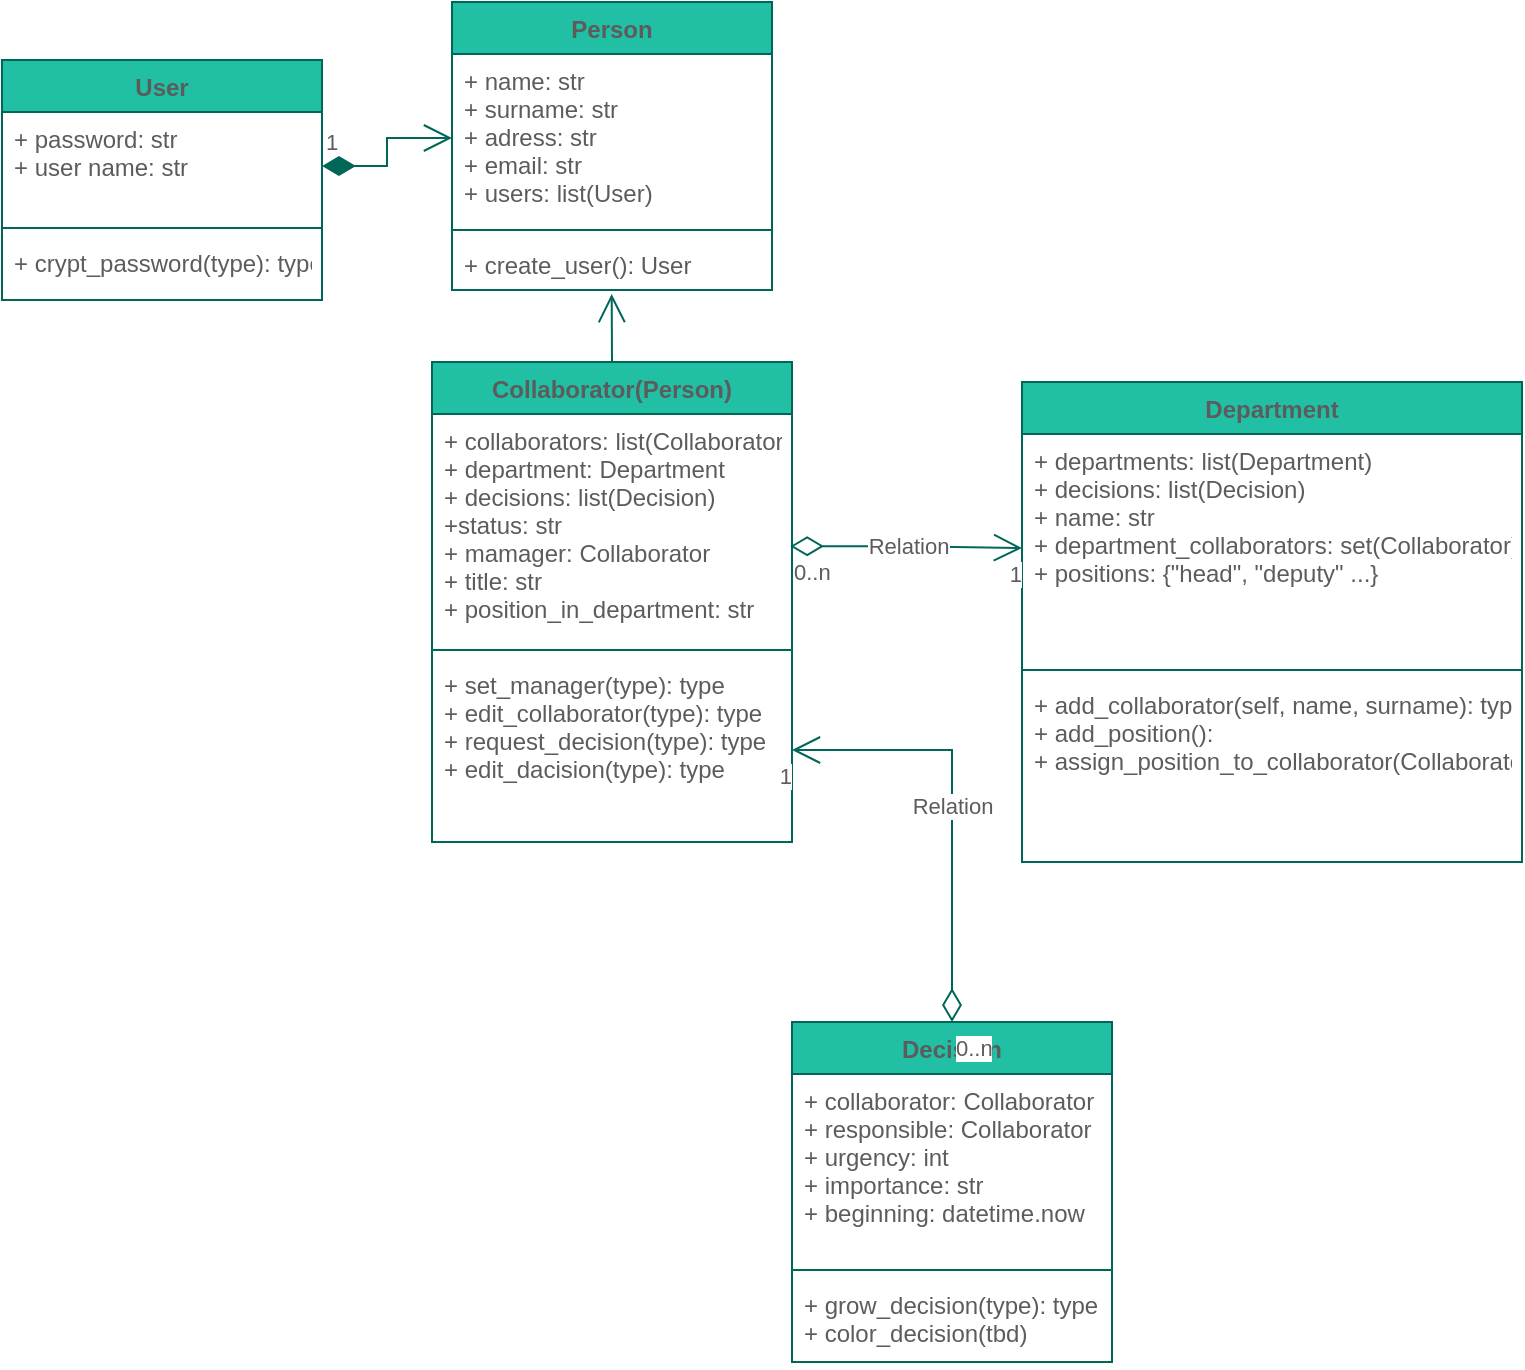 <mxfile version="15.7.3" type="github">
  <diagram name="Page-1" id="c4acf3e9-155e-7222-9cf6-157b1a14988f">
    <mxGraphModel dx="920" dy="513" grid="1" gridSize="10" guides="1" tooltips="1" connect="1" arrows="1" fold="1" page="1" pageScale="1" pageWidth="850" pageHeight="1100" math="0" shadow="0">
      <root>
        <mxCell id="0" />
        <mxCell id="1" parent="0" />
        <mxCell id="4dG-tuDiHKRdlWogkMYx-1" value="Collaborator(Person)" style="swimlane;fontStyle=1;align=center;verticalAlign=top;childLayout=stackLayout;horizontal=1;startSize=26;horizontalStack=0;resizeParent=1;resizeParentMax=0;resizeLast=0;collapsible=1;marginBottom=0;fillColor=#21C0A5;strokeColor=#006658;fontColor=#5C5C5C;" vertex="1" parent="1">
          <mxGeometry x="235" y="220" width="180" height="240" as="geometry" />
        </mxCell>
        <mxCell id="4dG-tuDiHKRdlWogkMYx-2" value="+ collaborators: list(Collaborator)&#xa;+ department: Department&#xa;+ decisions: list(Decision)&#xa;+status: str&#xa;+ mamager: Collaborator&#xa;+ title: str&#xa;+ position_in_department: str&#xa;&#xa;&#xa;" style="text;strokeColor=none;fillColor=none;align=left;verticalAlign=top;spacingLeft=4;spacingRight=4;overflow=hidden;rotatable=0;points=[[0,0.5],[1,0.5]];portConstraint=eastwest;fontColor=#5C5C5C;" vertex="1" parent="4dG-tuDiHKRdlWogkMYx-1">
          <mxGeometry y="26" width="180" height="114" as="geometry" />
        </mxCell>
        <mxCell id="4dG-tuDiHKRdlWogkMYx-3" value="" style="line;strokeWidth=1;fillColor=none;align=left;verticalAlign=middle;spacingTop=-1;spacingLeft=3;spacingRight=3;rotatable=0;labelPosition=right;points=[];portConstraint=eastwest;strokeColor=#006658;fontColor=#5C5C5C;" vertex="1" parent="4dG-tuDiHKRdlWogkMYx-1">
          <mxGeometry y="140" width="180" height="8" as="geometry" />
        </mxCell>
        <mxCell id="4dG-tuDiHKRdlWogkMYx-4" value="+ set_manager(type): type&#xa;+ edit_collaborator(type): type&#xa;+ request_decision(type): type&#xa;+ edit_dacision(type): type" style="text;strokeColor=none;fillColor=none;align=left;verticalAlign=top;spacingLeft=4;spacingRight=4;overflow=hidden;rotatable=0;points=[[0,0.5],[1,0.5]];portConstraint=eastwest;fontColor=#5C5C5C;" vertex="1" parent="4dG-tuDiHKRdlWogkMYx-1">
          <mxGeometry y="148" width="180" height="92" as="geometry" />
        </mxCell>
        <mxCell id="4dG-tuDiHKRdlWogkMYx-6" value="Department" style="swimlane;fontStyle=1;align=center;verticalAlign=top;childLayout=stackLayout;horizontal=1;startSize=26;horizontalStack=0;resizeParent=1;resizeParentMax=0;resizeLast=0;collapsible=1;marginBottom=0;fillColor=#21C0A5;strokeColor=#006658;fontColor=#5C5C5C;" vertex="1" parent="1">
          <mxGeometry x="530" y="230" width="250" height="240" as="geometry" />
        </mxCell>
        <mxCell id="4dG-tuDiHKRdlWogkMYx-7" value="+ departments: list(Department)&#xa;+ decisions: list(Decision)&#xa;+ name: str&#xa;+ department_collaborators: set(Collaborator)&#xa;+ positions: {&quot;head&quot;, &quot;deputy&quot; ...}&#xa;&#xa;&#xa;" style="text;strokeColor=none;fillColor=none;align=left;verticalAlign=top;spacingLeft=4;spacingRight=4;overflow=hidden;rotatable=0;points=[[0,0.5],[1,0.5]];portConstraint=eastwest;fontColor=#5C5C5C;" vertex="1" parent="4dG-tuDiHKRdlWogkMYx-6">
          <mxGeometry y="26" width="250" height="114" as="geometry" />
        </mxCell>
        <mxCell id="4dG-tuDiHKRdlWogkMYx-8" value="" style="line;strokeWidth=1;fillColor=none;align=left;verticalAlign=middle;spacingTop=-1;spacingLeft=3;spacingRight=3;rotatable=0;labelPosition=right;points=[];portConstraint=eastwest;strokeColor=#006658;fontColor=#5C5C5C;" vertex="1" parent="4dG-tuDiHKRdlWogkMYx-6">
          <mxGeometry y="140" width="250" height="8" as="geometry" />
        </mxCell>
        <mxCell id="4dG-tuDiHKRdlWogkMYx-9" value="+ add_collaborator(self, name, surname): type&#xa;+ add_position():&#xa;+ assign_position_to_collaborator(Collaborator, position)" style="text;strokeColor=none;fillColor=none;align=left;verticalAlign=top;spacingLeft=4;spacingRight=4;overflow=hidden;rotatable=0;points=[[0,0.5],[1,0.5]];portConstraint=eastwest;fontColor=#5C5C5C;" vertex="1" parent="4dG-tuDiHKRdlWogkMYx-6">
          <mxGeometry y="148" width="250" height="92" as="geometry" />
        </mxCell>
        <mxCell id="4dG-tuDiHKRdlWogkMYx-12" value="Person" style="swimlane;fontStyle=1;align=center;verticalAlign=top;childLayout=stackLayout;horizontal=1;startSize=26;horizontalStack=0;resizeParent=1;resizeParentMax=0;resizeLast=0;collapsible=1;marginBottom=0;fillColor=#21C0A5;strokeColor=#006658;fontColor=#5C5C5C;" vertex="1" parent="1">
          <mxGeometry x="245" y="40" width="160" height="144" as="geometry" />
        </mxCell>
        <mxCell id="4dG-tuDiHKRdlWogkMYx-13" value="+ name: str&#xa;+ surname: str&#xa;+ adress: str&#xa;+ email: str&#xa;+ users: list(User)&#xa;" style="text;strokeColor=none;fillColor=none;align=left;verticalAlign=top;spacingLeft=4;spacingRight=4;overflow=hidden;rotatable=0;points=[[0,0.5],[1,0.5]];portConstraint=eastwest;fontColor=#5C5C5C;" vertex="1" parent="4dG-tuDiHKRdlWogkMYx-12">
          <mxGeometry y="26" width="160" height="84" as="geometry" />
        </mxCell>
        <mxCell id="4dG-tuDiHKRdlWogkMYx-14" value="" style="line;strokeWidth=1;fillColor=none;align=left;verticalAlign=middle;spacingTop=-1;spacingLeft=3;spacingRight=3;rotatable=0;labelPosition=right;points=[];portConstraint=eastwest;strokeColor=#006658;fontColor=#5C5C5C;" vertex="1" parent="4dG-tuDiHKRdlWogkMYx-12">
          <mxGeometry y="110" width="160" height="8" as="geometry" />
        </mxCell>
        <mxCell id="4dG-tuDiHKRdlWogkMYx-15" value="+ create_user(): User" style="text;strokeColor=none;fillColor=none;align=left;verticalAlign=top;spacingLeft=4;spacingRight=4;overflow=hidden;rotatable=0;points=[[0,0.5],[1,0.5]];portConstraint=eastwest;fontColor=#5C5C5C;" vertex="1" parent="4dG-tuDiHKRdlWogkMYx-12">
          <mxGeometry y="118" width="160" height="26" as="geometry" />
        </mxCell>
        <mxCell id="4dG-tuDiHKRdlWogkMYx-16" value="" style="endArrow=open;endFill=1;endSize=12;html=1;rounded=0;entryX=0.499;entryY=1.078;entryDx=0;entryDy=0;entryPerimeter=0;exitX=0.5;exitY=0;exitDx=0;exitDy=0;strokeColor=#006658;fontColor=#5C5C5C;" edge="1" parent="1" source="4dG-tuDiHKRdlWogkMYx-1" target="4dG-tuDiHKRdlWogkMYx-15">
          <mxGeometry width="160" relative="1" as="geometry">
            <mxPoint x="310" y="230" as="sourcePoint" />
            <mxPoint x="470" y="270" as="targetPoint" />
          </mxGeometry>
        </mxCell>
        <mxCell id="4dG-tuDiHKRdlWogkMYx-17" value="Decision" style="swimlane;fontStyle=1;align=center;verticalAlign=top;childLayout=stackLayout;horizontal=1;startSize=26;horizontalStack=0;resizeParent=1;resizeParentMax=0;resizeLast=0;collapsible=1;marginBottom=0;fillColor=#21C0A5;strokeColor=#006658;fontColor=#5C5C5C;" vertex="1" parent="1">
          <mxGeometry x="415" y="550" width="160" height="170" as="geometry" />
        </mxCell>
        <mxCell id="4dG-tuDiHKRdlWogkMYx-18" value="+ collaborator: Collaborator&#xa;+ responsible: Collaborator&#xa;+ urgency: int&#xa;+ importance: str&#xa;+ beginning: datetime.now" style="text;strokeColor=none;fillColor=none;align=left;verticalAlign=top;spacingLeft=4;spacingRight=4;overflow=hidden;rotatable=0;points=[[0,0.5],[1,0.5]];portConstraint=eastwest;fontColor=#5C5C5C;" vertex="1" parent="4dG-tuDiHKRdlWogkMYx-17">
          <mxGeometry y="26" width="160" height="94" as="geometry" />
        </mxCell>
        <mxCell id="4dG-tuDiHKRdlWogkMYx-19" value="" style="line;strokeWidth=1;fillColor=none;align=left;verticalAlign=middle;spacingTop=-1;spacingLeft=3;spacingRight=3;rotatable=0;labelPosition=right;points=[];portConstraint=eastwest;strokeColor=#006658;fontColor=#5C5C5C;" vertex="1" parent="4dG-tuDiHKRdlWogkMYx-17">
          <mxGeometry y="120" width="160" height="8" as="geometry" />
        </mxCell>
        <mxCell id="4dG-tuDiHKRdlWogkMYx-20" value="+ grow_decision(type): type&#xa;+ color_decision(tbd)" style="text;strokeColor=none;fillColor=none;align=left;verticalAlign=top;spacingLeft=4;spacingRight=4;overflow=hidden;rotatable=0;points=[[0,0.5],[1,0.5]];portConstraint=eastwest;fontColor=#5C5C5C;" vertex="1" parent="4dG-tuDiHKRdlWogkMYx-17">
          <mxGeometry y="128" width="160" height="42" as="geometry" />
        </mxCell>
        <mxCell id="4dG-tuDiHKRdlWogkMYx-21" value="Relation" style="endArrow=open;html=1;endSize=12;startArrow=diamondThin;startSize=14;startFill=0;edgeStyle=orthogonalEdgeStyle;rounded=0;exitX=0.995;exitY=0.58;exitDx=0;exitDy=0;exitPerimeter=0;strokeColor=#006658;fontColor=#5C5C5C;" edge="1" parent="1" source="4dG-tuDiHKRdlWogkMYx-2" target="4dG-tuDiHKRdlWogkMYx-7">
          <mxGeometry relative="1" as="geometry">
            <mxPoint x="440" y="313" as="sourcePoint" />
            <mxPoint x="470" y="390" as="targetPoint" />
          </mxGeometry>
        </mxCell>
        <mxCell id="4dG-tuDiHKRdlWogkMYx-22" value="0..n" style="edgeLabel;resizable=0;html=1;align=left;verticalAlign=top;fontColor=#5C5C5C;" connectable="0" vertex="1" parent="4dG-tuDiHKRdlWogkMYx-21">
          <mxGeometry x="-1" relative="1" as="geometry" />
        </mxCell>
        <mxCell id="4dG-tuDiHKRdlWogkMYx-23" value="1" style="edgeLabel;resizable=0;html=1;align=right;verticalAlign=top;fontColor=#5C5C5C;" connectable="0" vertex="1" parent="4dG-tuDiHKRdlWogkMYx-21">
          <mxGeometry x="1" relative="1" as="geometry" />
        </mxCell>
        <mxCell id="4dG-tuDiHKRdlWogkMYx-30" value="Relation" style="endArrow=open;html=1;endSize=12;startArrow=diamondThin;startSize=14;startFill=0;edgeStyle=orthogonalEdgeStyle;rounded=0;exitX=0.5;exitY=0;exitDx=0;exitDy=0;entryX=1;entryY=0.5;entryDx=0;entryDy=0;strokeColor=#006658;fontColor=#5C5C5C;" edge="1" parent="1" source="4dG-tuDiHKRdlWogkMYx-17" target="4dG-tuDiHKRdlWogkMYx-4">
          <mxGeometry relative="1" as="geometry">
            <mxPoint x="160" y="540" as="sourcePoint" />
            <mxPoint x="315" y="490" as="targetPoint" />
          </mxGeometry>
        </mxCell>
        <mxCell id="4dG-tuDiHKRdlWogkMYx-31" value="0..n" style="edgeLabel;resizable=0;html=1;align=left;verticalAlign=top;fontColor=#5C5C5C;" connectable="0" vertex="1" parent="4dG-tuDiHKRdlWogkMYx-30">
          <mxGeometry x="-1" relative="1" as="geometry" />
        </mxCell>
        <mxCell id="4dG-tuDiHKRdlWogkMYx-32" value="1" style="edgeLabel;resizable=0;html=1;align=right;verticalAlign=top;fontColor=#5C5C5C;" connectable="0" vertex="1" parent="4dG-tuDiHKRdlWogkMYx-30">
          <mxGeometry x="1" relative="1" as="geometry" />
        </mxCell>
        <mxCell id="4dG-tuDiHKRdlWogkMYx-33" value="User" style="swimlane;fontStyle=1;align=center;verticalAlign=top;childLayout=stackLayout;horizontal=1;startSize=26;horizontalStack=0;resizeParent=1;resizeParentMax=0;resizeLast=0;collapsible=1;marginBottom=0;fillColor=#21C0A5;strokeColor=#006658;fontColor=#5C5C5C;" vertex="1" parent="1">
          <mxGeometry x="20" y="69" width="160" height="120" as="geometry" />
        </mxCell>
        <mxCell id="4dG-tuDiHKRdlWogkMYx-34" value="+ password: str&#xa;+ user name: str" style="text;strokeColor=none;fillColor=none;align=left;verticalAlign=top;spacingLeft=4;spacingRight=4;overflow=hidden;rotatable=0;points=[[0,0.5],[1,0.5]];portConstraint=eastwest;fontColor=#5C5C5C;" vertex="1" parent="4dG-tuDiHKRdlWogkMYx-33">
          <mxGeometry y="26" width="160" height="54" as="geometry" />
        </mxCell>
        <mxCell id="4dG-tuDiHKRdlWogkMYx-35" value="" style="line;strokeWidth=1;fillColor=none;align=left;verticalAlign=middle;spacingTop=-1;spacingLeft=3;spacingRight=3;rotatable=0;labelPosition=right;points=[];portConstraint=eastwest;strokeColor=#006658;fontColor=#5C5C5C;" vertex="1" parent="4dG-tuDiHKRdlWogkMYx-33">
          <mxGeometry y="80" width="160" height="8" as="geometry" />
        </mxCell>
        <mxCell id="4dG-tuDiHKRdlWogkMYx-36" value="+ crypt_password(type): type" style="text;strokeColor=none;fillColor=none;align=left;verticalAlign=top;spacingLeft=4;spacingRight=4;overflow=hidden;rotatable=0;points=[[0,0.5],[1,0.5]];portConstraint=eastwest;fontColor=#5C5C5C;" vertex="1" parent="4dG-tuDiHKRdlWogkMYx-33">
          <mxGeometry y="88" width="160" height="32" as="geometry" />
        </mxCell>
        <mxCell id="4dG-tuDiHKRdlWogkMYx-37" value="1" style="endArrow=open;html=1;endSize=12;startArrow=diamondThin;startSize=14;startFill=1;edgeStyle=orthogonalEdgeStyle;align=left;verticalAlign=bottom;rounded=0;entryX=0;entryY=0.5;entryDx=0;entryDy=0;exitX=1;exitY=0.5;exitDx=0;exitDy=0;strokeColor=#006658;fontColor=#5C5C5C;" edge="1" parent="1" source="4dG-tuDiHKRdlWogkMYx-34" target="4dG-tuDiHKRdlWogkMYx-13">
          <mxGeometry x="-1" y="3" relative="1" as="geometry">
            <mxPoint x="40" y="184" as="sourcePoint" />
            <mxPoint x="200" y="184" as="targetPoint" />
          </mxGeometry>
        </mxCell>
      </root>
    </mxGraphModel>
  </diagram>
</mxfile>
